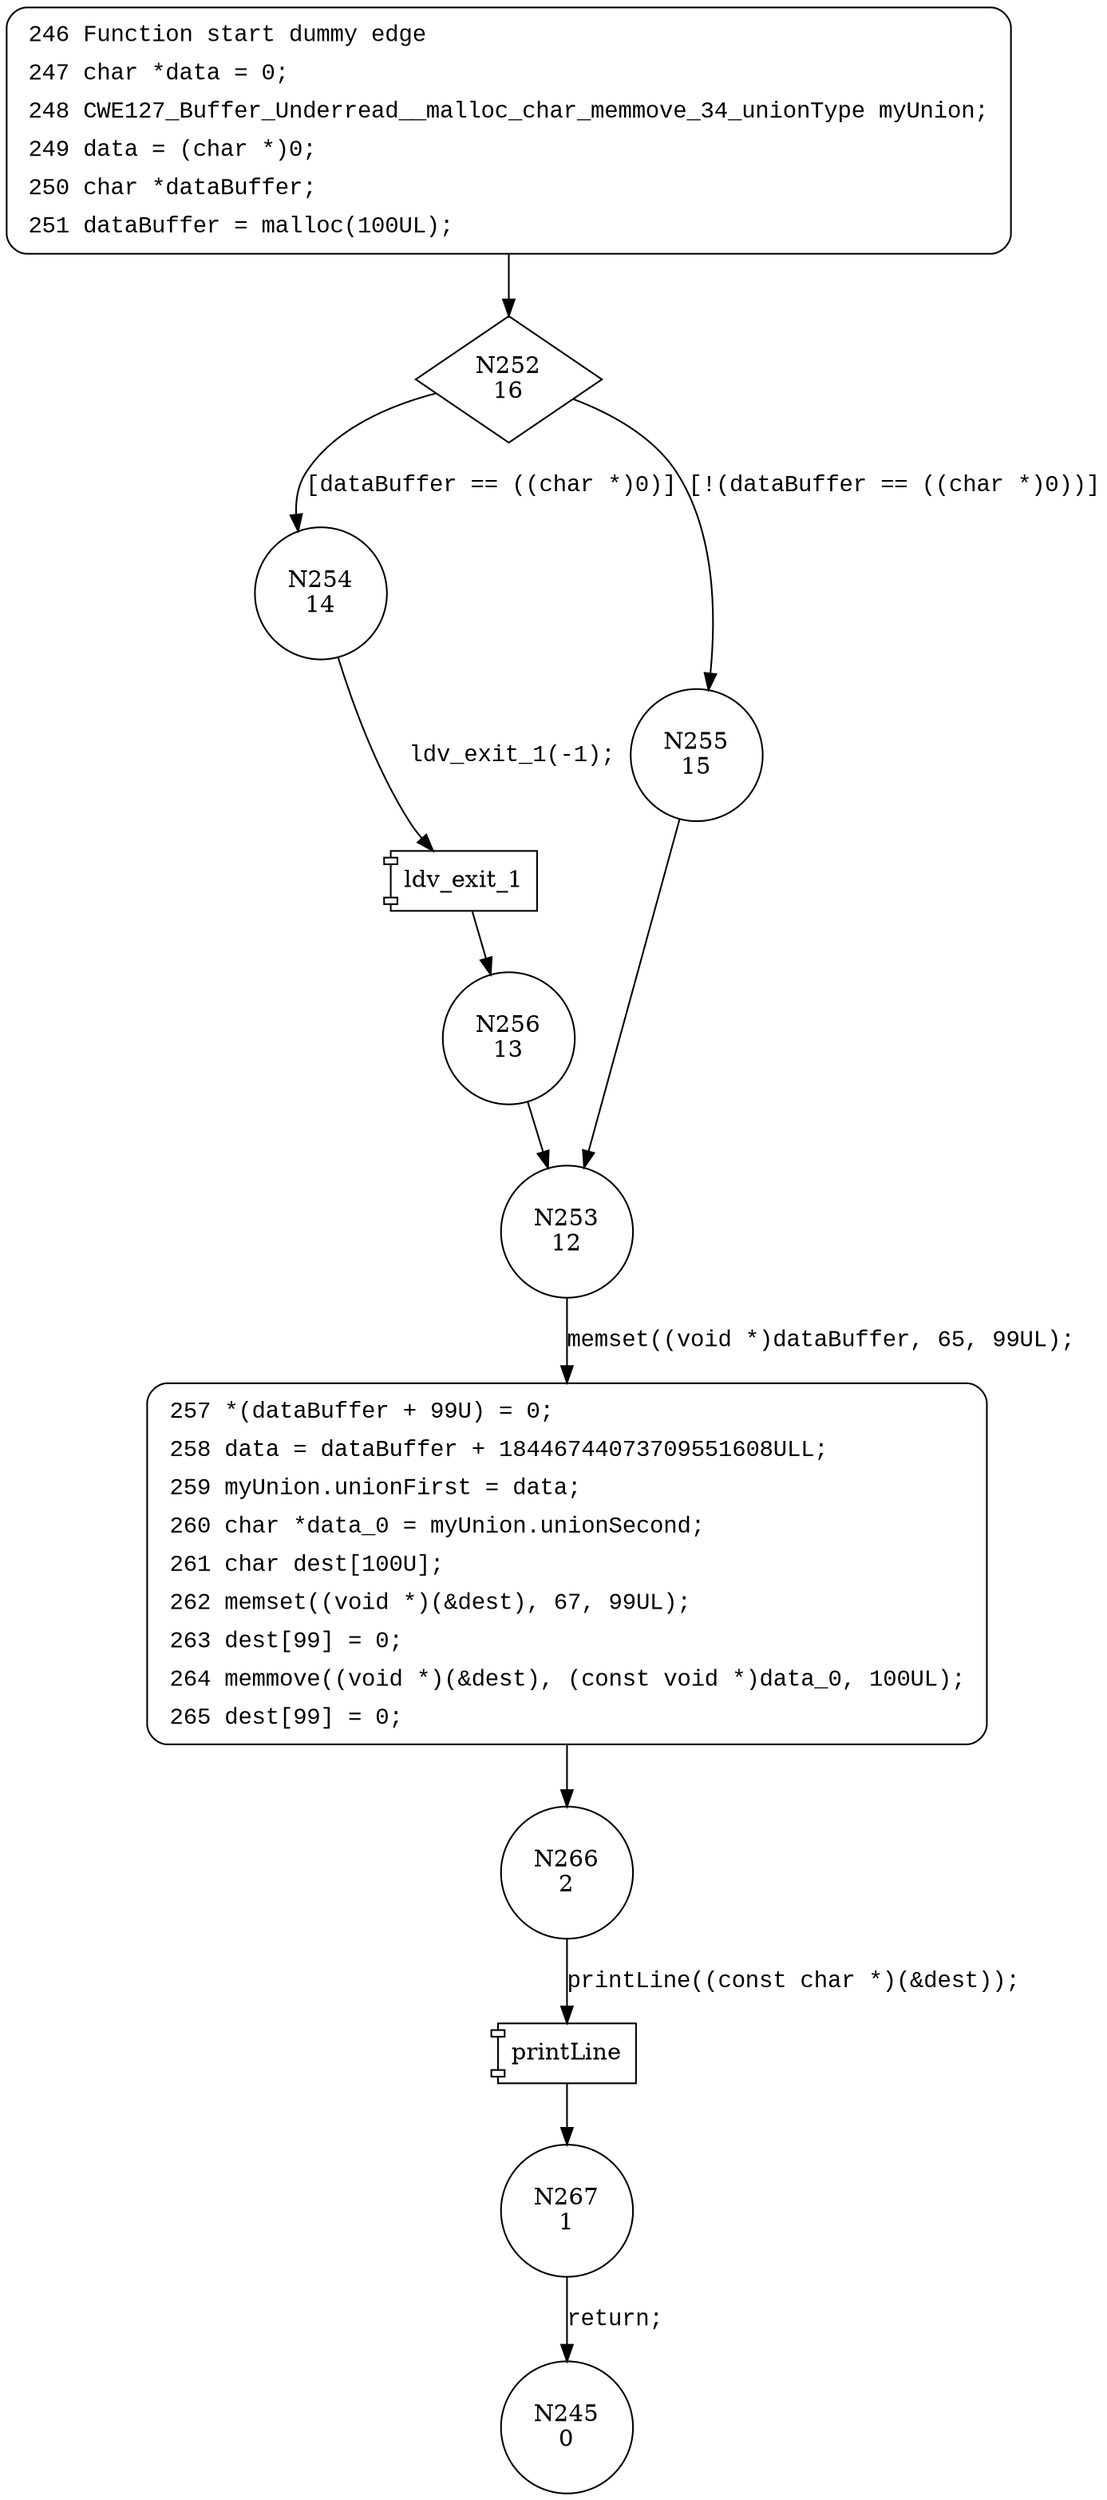 digraph CWE127_Buffer_Underread__malloc_char_memmove_34_bad {
252 [shape="diamond" label="N252\n16"]
254 [shape="circle" label="N254\n14"]
255 [shape="circle" label="N255\n15"]
253 [shape="circle" label="N253\n12"]
257 [shape="circle" label="N257\n11"]
266 [shape="circle" label="N266\n2"]
267 [shape="circle" label="N267\n1"]
256 [shape="circle" label="N256\n13"]
245 [shape="circle" label="N245\n0"]
246 [style="filled,bold" penwidth="1" fillcolor="white" fontname="Courier New" shape="Mrecord" label=<<table border="0" cellborder="0" cellpadding="3" bgcolor="white"><tr><td align="right">246</td><td align="left">Function start dummy edge</td></tr><tr><td align="right">247</td><td align="left">char *data = 0;</td></tr><tr><td align="right">248</td><td align="left">CWE127_Buffer_Underread__malloc_char_memmove_34_unionType myUnion;</td></tr><tr><td align="right">249</td><td align="left">data = (char *)0;</td></tr><tr><td align="right">250</td><td align="left">char *dataBuffer;</td></tr><tr><td align="right">251</td><td align="left">dataBuffer = malloc(100UL);</td></tr></table>>]
246 -> 252[label=""]
257 [style="filled,bold" penwidth="1" fillcolor="white" fontname="Courier New" shape="Mrecord" label=<<table border="0" cellborder="0" cellpadding="3" bgcolor="white"><tr><td align="right">257</td><td align="left">*(dataBuffer + 99U) = 0;</td></tr><tr><td align="right">258</td><td align="left">data = dataBuffer + 18446744073709551608ULL;</td></tr><tr><td align="right">259</td><td align="left">myUnion.unionFirst = data;</td></tr><tr><td align="right">260</td><td align="left">char *data_0 = myUnion.unionSecond;</td></tr><tr><td align="right">261</td><td align="left">char dest[100U];</td></tr><tr><td align="right">262</td><td align="left">memset((void *)(&amp;dest), 67, 99UL);</td></tr><tr><td align="right">263</td><td align="left">dest[99] = 0;</td></tr><tr><td align="right">264</td><td align="left">memmove((void *)(&amp;dest), (const void *)data_0, 100UL);</td></tr><tr><td align="right">265</td><td align="left">dest[99] = 0;</td></tr></table>>]
257 -> 266[label=""]
252 -> 254 [label="[dataBuffer == ((char *)0)]" fontname="Courier New"]
252 -> 255 [label="[!(dataBuffer == ((char *)0))]" fontname="Courier New"]
253 -> 257 [label="memset((void *)dataBuffer, 65, 99UL);" fontname="Courier New"]
100031 [shape="component" label="printLine"]
266 -> 100031 [label="printLine((const char *)(&dest));" fontname="Courier New"]
100031 -> 267 [label="" fontname="Courier New"]
100032 [shape="component" label="ldv_exit_1"]
254 -> 100032 [label="ldv_exit_1(-1);" fontname="Courier New"]
100032 -> 256 [label="" fontname="Courier New"]
255 -> 253 [label="" fontname="Courier New"]
267 -> 245 [label="return;" fontname="Courier New"]
256 -> 253 [label="" fontname="Courier New"]
}